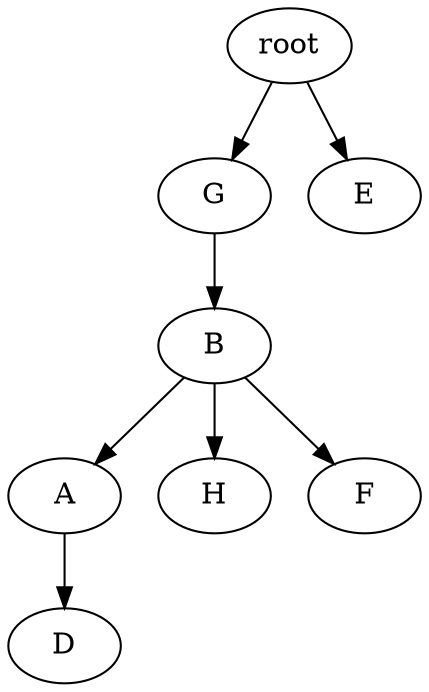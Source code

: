 strict digraph G {
	graph [name=G];
	0	[label=root];
	1	[label=G];
	0 -> 1;
	6	[label=E];
	0 -> 6;
	2	[label=B];
	1 -> 2;
	3	[label=A];
	2 -> 3;
	4	[label=H];
	2 -> 4;
	5	[label=F];
	2 -> 5;
	7	[label=D];
	3 -> 7;
}
